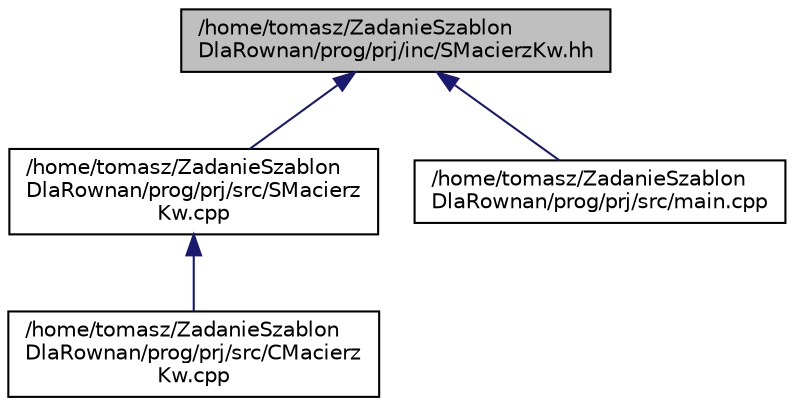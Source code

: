 digraph "/home/tomasz/ZadanieSzablonDlaRownan/prog/prj/inc/SMacierzKw.hh"
{
  edge [fontname="Helvetica",fontsize="10",labelfontname="Helvetica",labelfontsize="10"];
  node [fontname="Helvetica",fontsize="10",shape=record];
  Node5 [label="/home/tomasz/ZadanieSzablon\lDlaRownan/prog/prj/inc/SMacierzKw.hh",height=0.2,width=0.4,color="black", fillcolor="grey75", style="filled", fontcolor="black"];
  Node5 -> Node6 [dir="back",color="midnightblue",fontsize="10",style="solid",fontname="Helvetica"];
  Node6 [label="/home/tomasz/ZadanieSzablon\lDlaRownan/prog/prj/src/SMacierz\lKw.cpp",height=0.2,width=0.4,color="black", fillcolor="white", style="filled",URL="$_s_macierz_kw_8cpp.html"];
  Node6 -> Node7 [dir="back",color="midnightblue",fontsize="10",style="solid",fontname="Helvetica"];
  Node7 [label="/home/tomasz/ZadanieSzablon\lDlaRownan/prog/prj/src/CMacierz\lKw.cpp",height=0.2,width=0.4,color="black", fillcolor="white", style="filled",URL="$_c_macierz_kw_8cpp.html"];
  Node5 -> Node8 [dir="back",color="midnightblue",fontsize="10",style="solid",fontname="Helvetica"];
  Node8 [label="/home/tomasz/ZadanieSzablon\lDlaRownan/prog/prj/src/main.cpp",height=0.2,width=0.4,color="black", fillcolor="white", style="filled",URL="$main_8cpp.html"];
}
